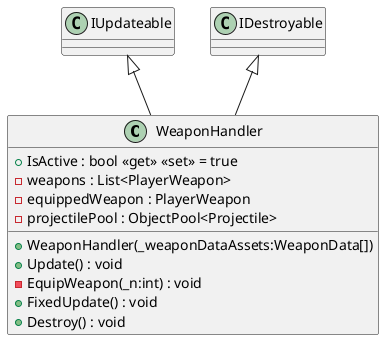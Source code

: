 @startuml
class WeaponHandler {
    + IsActive : bool <<get>> <<set>> = true
    - weapons : List<PlayerWeapon>
    - equippedWeapon : PlayerWeapon
    - projectilePool : ObjectPool<Projectile>
    + WeaponHandler(_weaponDataAssets:WeaponData[])
    + Update() : void
    - EquipWeapon(_n:int) : void
    + FixedUpdate() : void
    + Destroy() : void
}
IUpdateable <|-- WeaponHandler
IDestroyable <|-- WeaponHandler
@enduml

